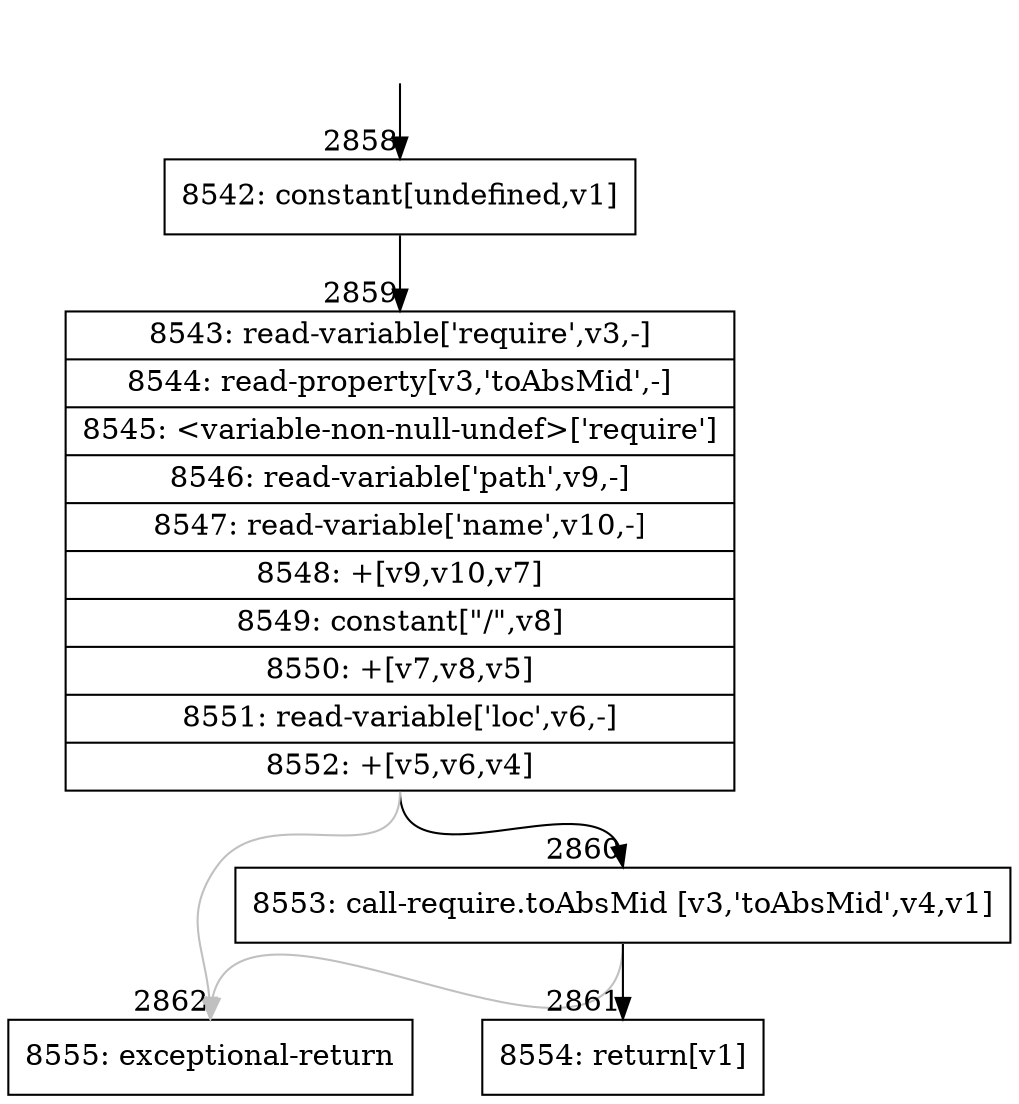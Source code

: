 digraph {
rankdir="TD"
BB_entry174[shape=none,label=""];
BB_entry174 -> BB2858 [tailport=s, headport=n, headlabel="    2858"]
BB2858 [shape=record label="{8542: constant[undefined,v1]}" ] 
BB2858 -> BB2859 [tailport=s, headport=n, headlabel="      2859"]
BB2859 [shape=record label="{8543: read-variable['require',v3,-]|8544: read-property[v3,'toAbsMid',-]|8545: \<variable-non-null-undef\>['require']|8546: read-variable['path',v9,-]|8547: read-variable['name',v10,-]|8548: +[v9,v10,v7]|8549: constant[\"/\",v8]|8550: +[v7,v8,v5]|8551: read-variable['loc',v6,-]|8552: +[v5,v6,v4]}" ] 
BB2859 -> BB2860 [tailport=s, headport=n, headlabel="      2860"]
BB2859 -> BB2862 [tailport=s, headport=n, color=gray, headlabel="      2862"]
BB2860 [shape=record label="{8553: call-require.toAbsMid [v3,'toAbsMid',v4,v1]}" ] 
BB2860 -> BB2861 [tailport=s, headport=n, headlabel="      2861"]
BB2860 -> BB2862 [tailport=s, headport=n, color=gray]
BB2861 [shape=record label="{8554: return[v1]}" ] 
BB2862 [shape=record label="{8555: exceptional-return}" ] 
//#$~ 3221
}
